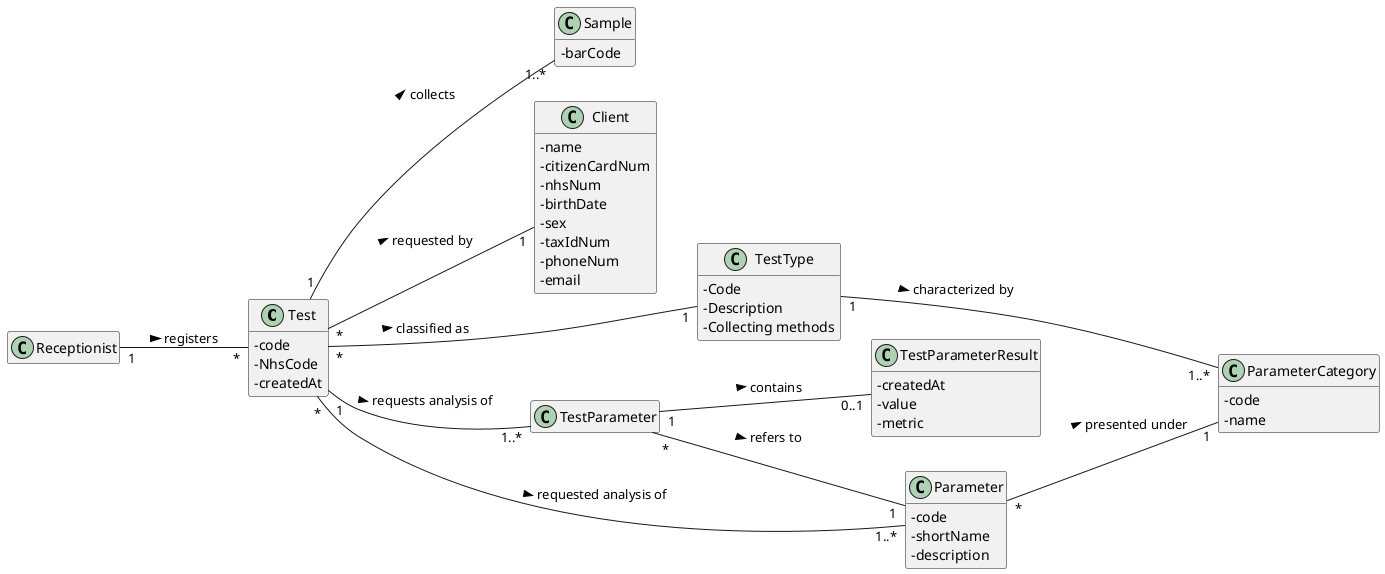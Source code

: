 @startuml

left to right direction
skinparam classAttributeIconSize 0
hide empty methods
hide empty attributes

class Test{
- code
- NhsCode
- createdAt
}

class ParameterCategory{
  -code
  -name
}

class Receptionist{}

class Sample{
- barCode
}

class Client{
- name
- citizenCardNum
- nhsNum
- birthDate
- sex
- taxIdNum
- phoneNum
- email
}
class TestParameter{}
class TestParameterResult{
- createdAt
- value
- metric
}
class TestType{
- Code
- Description
- Collecting methods
}

class Parameter{
- code
- shortName
- description
}

Test "*" -- "1" TestType : classified as >
Test "*" -- "1" Client : requested by >
Test "*" -- "1..*" Parameter : requested analysis of >
Receptionist "1" -- "*" Test : registers >
Parameter "*" -- "1" ParameterCategory: presented under >
TestType "1" -- "1..*" ParameterCategory : characterized by >
Test "1" -- "1..*" Sample : collects >
Test "1" -- "1..*" TestParameter : requests analysis of >
TestParameter "*" -- "1" Parameter : refers to >
TestParameter "1" -- "0..1" TestParameterResult : contains >
@enduml